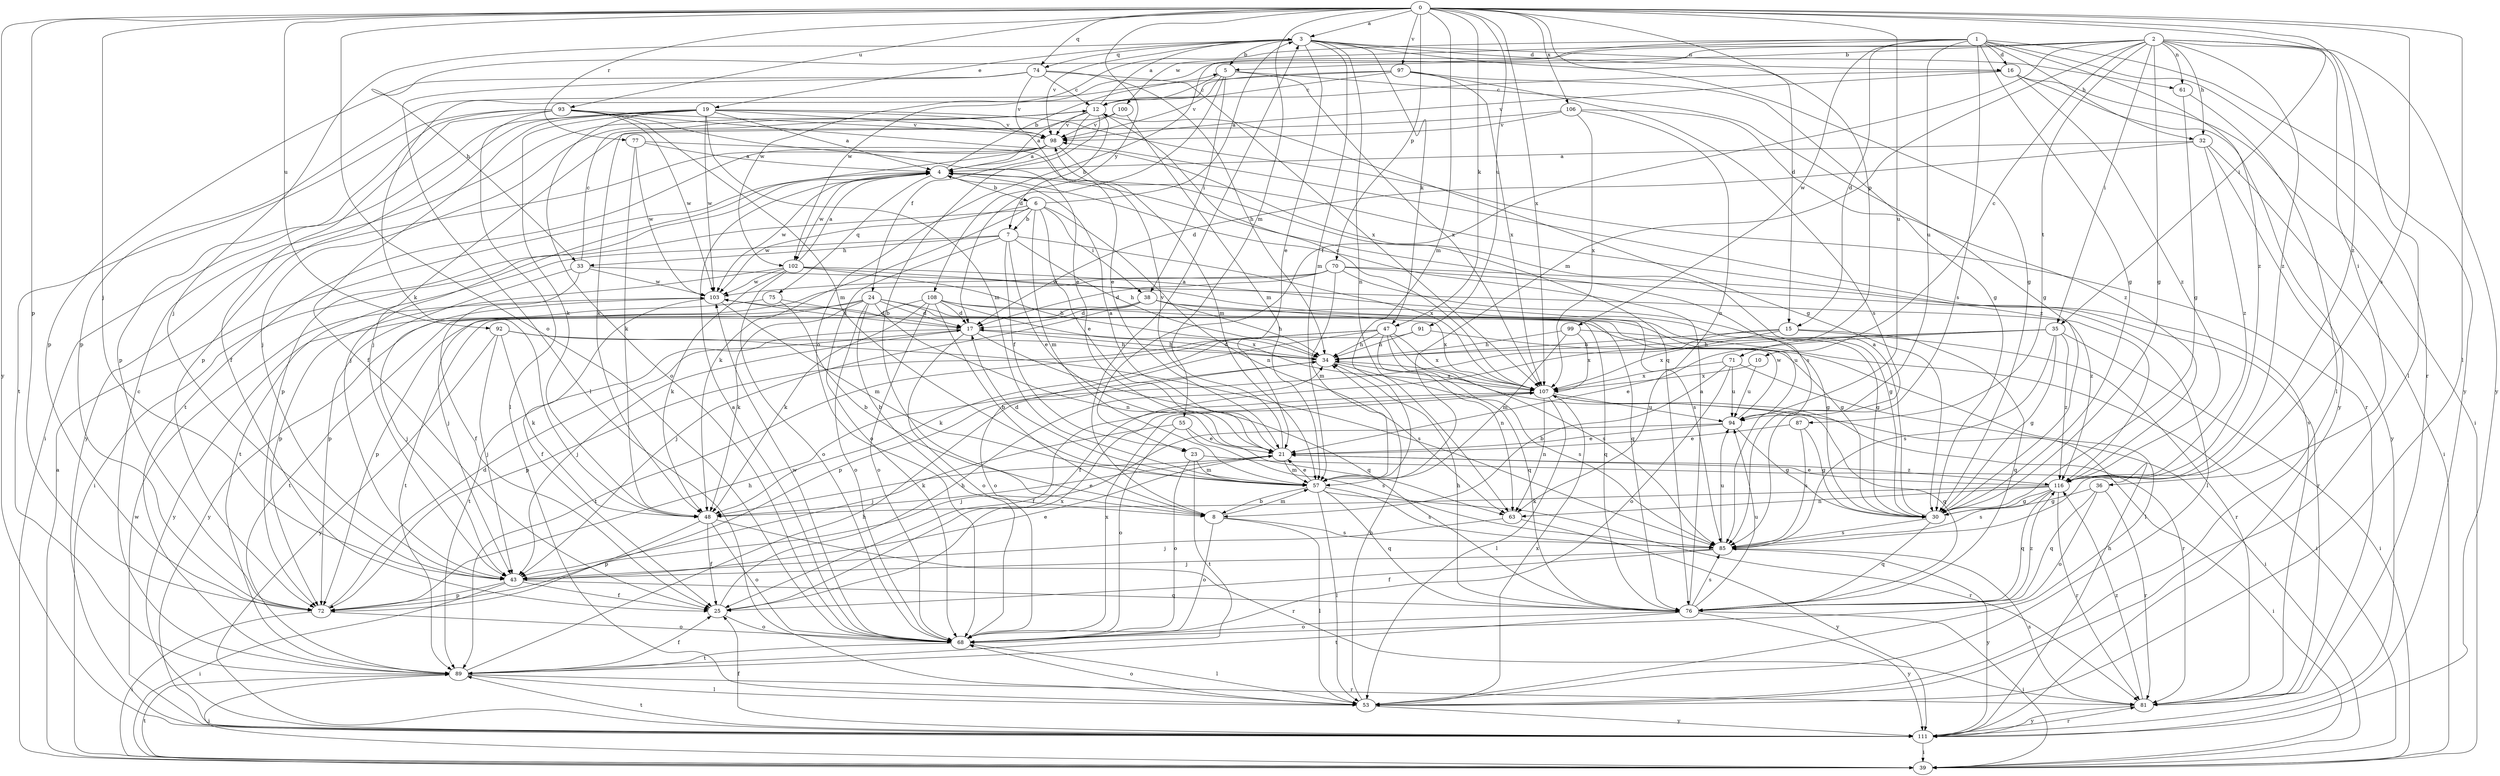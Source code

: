 strict digraph  {
0;
1;
2;
3;
4;
5;
6;
7;
8;
10;
12;
15;
16;
17;
19;
21;
23;
24;
25;
30;
32;
33;
34;
35;
36;
38;
39;
43;
47;
48;
53;
55;
57;
61;
63;
68;
70;
71;
72;
74;
75;
76;
77;
81;
85;
87;
89;
91;
92;
93;
94;
97;
98;
99;
100;
102;
103;
106;
107;
108;
111;
116;
0 -> 3  [label=a];
0 -> 15  [label=d];
0 -> 35  [label=i];
0 -> 43  [label=j];
0 -> 47  [label=k];
0 -> 53  [label=l];
0 -> 55  [label=m];
0 -> 57  [label=m];
0 -> 68  [label=o];
0 -> 70  [label=p];
0 -> 71  [label=p];
0 -> 72  [label=p];
0 -> 74  [label=q];
0 -> 77  [label=r];
0 -> 85  [label=s];
0 -> 91  [label=u];
0 -> 92  [label=u];
0 -> 93  [label=u];
0 -> 94  [label=u];
0 -> 97  [label=v];
0 -> 106  [label=x];
0 -> 107  [label=x];
0 -> 108  [label=y];
0 -> 111  [label=y];
0 -> 116  [label=z];
1 -> 15  [label=d];
1 -> 16  [label=d];
1 -> 30  [label=g];
1 -> 32  [label=h];
1 -> 68  [label=o];
1 -> 81  [label=r];
1 -> 85  [label=s];
1 -> 94  [label=u];
1 -> 99  [label=w];
1 -> 100  [label=w];
1 -> 102  [label=w];
1 -> 111  [label=y];
1 -> 116  [label=z];
2 -> 5  [label=b];
2 -> 10  [label=c];
2 -> 23  [label=f];
2 -> 30  [label=g];
2 -> 32  [label=h];
2 -> 33  [label=h];
2 -> 35  [label=i];
2 -> 36  [label=i];
2 -> 53  [label=l];
2 -> 57  [label=m];
2 -> 61  [label=n];
2 -> 87  [label=t];
2 -> 102  [label=w];
2 -> 111  [label=y];
2 -> 116  [label=z];
3 -> 5  [label=b];
3 -> 16  [label=d];
3 -> 19  [label=e];
3 -> 21  [label=e];
3 -> 30  [label=g];
3 -> 43  [label=j];
3 -> 47  [label=k];
3 -> 57  [label=m];
3 -> 61  [label=n];
3 -> 63  [label=n];
3 -> 74  [label=q];
3 -> 98  [label=v];
4 -> 5  [label=b];
4 -> 6  [label=b];
4 -> 72  [label=p];
4 -> 75  [label=q];
4 -> 85  [label=s];
4 -> 102  [label=w];
4 -> 103  [label=w];
5 -> 12  [label=c];
5 -> 17  [label=d];
5 -> 30  [label=g];
5 -> 38  [label=i];
5 -> 98  [label=v];
5 -> 107  [label=x];
6 -> 3  [label=a];
6 -> 7  [label=b];
6 -> 21  [label=e];
6 -> 38  [label=i];
6 -> 39  [label=i];
6 -> 48  [label=k];
6 -> 57  [label=m];
6 -> 63  [label=n];
6 -> 103  [label=w];
7 -> 21  [label=e];
7 -> 23  [label=f];
7 -> 33  [label=h];
7 -> 34  [label=h];
7 -> 68  [label=o];
7 -> 89  [label=t];
7 -> 107  [label=x];
8 -> 3  [label=a];
8 -> 53  [label=l];
8 -> 57  [label=m];
8 -> 68  [label=o];
8 -> 85  [label=s];
10 -> 94  [label=u];
10 -> 107  [label=x];
12 -> 3  [label=a];
12 -> 4  [label=a];
12 -> 7  [label=b];
12 -> 8  [label=b];
12 -> 24  [label=f];
12 -> 30  [label=g];
12 -> 43  [label=j];
12 -> 98  [label=v];
15 -> 34  [label=h];
15 -> 72  [label=p];
15 -> 76  [label=q];
15 -> 81  [label=r];
15 -> 107  [label=x];
16 -> 12  [label=c];
16 -> 39  [label=i];
16 -> 98  [label=v];
16 -> 111  [label=y];
16 -> 116  [label=z];
17 -> 34  [label=h];
17 -> 43  [label=j];
17 -> 68  [label=o];
17 -> 76  [label=q];
17 -> 89  [label=t];
19 -> 4  [label=a];
19 -> 21  [label=e];
19 -> 25  [label=f];
19 -> 39  [label=i];
19 -> 48  [label=k];
19 -> 57  [label=m];
19 -> 68  [label=o];
19 -> 72  [label=p];
19 -> 81  [label=r];
19 -> 98  [label=v];
19 -> 103  [label=w];
21 -> 4  [label=a];
21 -> 48  [label=k];
21 -> 57  [label=m];
21 -> 98  [label=v];
21 -> 116  [label=z];
23 -> 39  [label=i];
23 -> 57  [label=m];
23 -> 68  [label=o];
23 -> 89  [label=t];
24 -> 8  [label=b];
24 -> 17  [label=d];
24 -> 30  [label=g];
24 -> 48  [label=k];
24 -> 63  [label=n];
24 -> 68  [label=o];
24 -> 76  [label=q];
24 -> 89  [label=t];
24 -> 111  [label=y];
25 -> 34  [label=h];
25 -> 68  [label=o];
25 -> 107  [label=x];
30 -> 4  [label=a];
30 -> 76  [label=q];
30 -> 85  [label=s];
32 -> 4  [label=a];
32 -> 17  [label=d];
32 -> 39  [label=i];
32 -> 111  [label=y];
32 -> 116  [label=z];
33 -> 12  [label=c];
33 -> 25  [label=f];
33 -> 72  [label=p];
33 -> 103  [label=w];
33 -> 116  [label=z];
34 -> 17  [label=d];
34 -> 85  [label=s];
34 -> 107  [label=x];
35 -> 21  [label=e];
35 -> 25  [label=f];
35 -> 30  [label=g];
35 -> 34  [label=h];
35 -> 39  [label=i];
35 -> 85  [label=s];
35 -> 116  [label=z];
36 -> 30  [label=g];
36 -> 68  [label=o];
36 -> 76  [label=q];
36 -> 81  [label=r];
38 -> 17  [label=d];
38 -> 30  [label=g];
38 -> 34  [label=h];
38 -> 43  [label=j];
38 -> 89  [label=t];
38 -> 107  [label=x];
39 -> 4  [label=a];
39 -> 89  [label=t];
43 -> 21  [label=e];
43 -> 25  [label=f];
43 -> 39  [label=i];
43 -> 72  [label=p];
43 -> 76  [label=q];
47 -> 34  [label=h];
47 -> 63  [label=n];
47 -> 68  [label=o];
47 -> 72  [label=p];
47 -> 76  [label=q];
47 -> 85  [label=s];
47 -> 89  [label=t];
47 -> 107  [label=x];
48 -> 21  [label=e];
48 -> 25  [label=f];
48 -> 68  [label=o];
48 -> 72  [label=p];
48 -> 81  [label=r];
53 -> 34  [label=h];
53 -> 68  [label=o];
53 -> 107  [label=x];
53 -> 111  [label=y];
55 -> 21  [label=e];
55 -> 43  [label=j];
55 -> 68  [label=o];
55 -> 85  [label=s];
57 -> 8  [label=b];
57 -> 17  [label=d];
57 -> 21  [label=e];
57 -> 53  [label=l];
57 -> 76  [label=q];
57 -> 81  [label=r];
57 -> 85  [label=s];
61 -> 30  [label=g];
61 -> 53  [label=l];
63 -> 43  [label=j];
63 -> 111  [label=y];
68 -> 4  [label=a];
68 -> 53  [label=l];
68 -> 89  [label=t];
68 -> 103  [label=w];
68 -> 107  [label=x];
70 -> 17  [label=d];
70 -> 30  [label=g];
70 -> 43  [label=j];
70 -> 53  [label=l];
70 -> 57  [label=m];
70 -> 81  [label=r];
70 -> 103  [label=w];
71 -> 8  [label=b];
71 -> 39  [label=i];
71 -> 68  [label=o];
71 -> 94  [label=u];
71 -> 107  [label=x];
72 -> 17  [label=d];
72 -> 34  [label=h];
72 -> 39  [label=i];
72 -> 68  [label=o];
74 -> 12  [label=c];
74 -> 34  [label=h];
74 -> 53  [label=l];
74 -> 72  [label=p];
74 -> 98  [label=v];
74 -> 107  [label=x];
75 -> 8  [label=b];
75 -> 17  [label=d];
75 -> 111  [label=y];
76 -> 4  [label=a];
76 -> 34  [label=h];
76 -> 39  [label=i];
76 -> 68  [label=o];
76 -> 85  [label=s];
76 -> 89  [label=t];
76 -> 94  [label=u];
76 -> 111  [label=y];
76 -> 116  [label=z];
77 -> 4  [label=a];
77 -> 48  [label=k];
77 -> 103  [label=w];
77 -> 116  [label=z];
81 -> 85  [label=s];
81 -> 98  [label=v];
81 -> 111  [label=y];
81 -> 116  [label=z];
85 -> 25  [label=f];
85 -> 43  [label=j];
85 -> 94  [label=u];
85 -> 111  [label=y];
87 -> 21  [label=e];
87 -> 30  [label=g];
87 -> 85  [label=s];
89 -> 12  [label=c];
89 -> 25  [label=f];
89 -> 34  [label=h];
89 -> 39  [label=i];
89 -> 53  [label=l];
89 -> 81  [label=r];
91 -> 34  [label=h];
91 -> 48  [label=k];
91 -> 53  [label=l];
92 -> 34  [label=h];
92 -> 43  [label=j];
92 -> 48  [label=k];
92 -> 85  [label=s];
92 -> 111  [label=y];
93 -> 21  [label=e];
93 -> 25  [label=f];
93 -> 53  [label=l];
93 -> 57  [label=m];
93 -> 72  [label=p];
93 -> 76  [label=q];
93 -> 89  [label=t];
93 -> 98  [label=v];
93 -> 103  [label=w];
94 -> 21  [label=e];
94 -> 30  [label=g];
94 -> 43  [label=j];
94 -> 103  [label=w];
97 -> 12  [label=c];
97 -> 30  [label=g];
97 -> 48  [label=k];
97 -> 72  [label=p];
97 -> 85  [label=s];
97 -> 107  [label=x];
98 -> 4  [label=a];
98 -> 43  [label=j];
98 -> 57  [label=m];
98 -> 89  [label=t];
98 -> 111  [label=y];
99 -> 34  [label=h];
99 -> 39  [label=i];
99 -> 57  [label=m];
99 -> 107  [label=x];
100 -> 48  [label=k];
100 -> 57  [label=m];
100 -> 98  [label=v];
102 -> 4  [label=a];
102 -> 34  [label=h];
102 -> 48  [label=k];
102 -> 68  [label=o];
102 -> 72  [label=p];
102 -> 76  [label=q];
102 -> 85  [label=s];
102 -> 103  [label=w];
103 -> 17  [label=d];
103 -> 25  [label=f];
103 -> 43  [label=j];
103 -> 57  [label=m];
106 -> 43  [label=j];
106 -> 63  [label=n];
106 -> 98  [label=v];
106 -> 107  [label=x];
106 -> 116  [label=z];
107 -> 12  [label=c];
107 -> 25  [label=f];
107 -> 53  [label=l];
107 -> 63  [label=n];
107 -> 76  [label=q];
107 -> 81  [label=r];
107 -> 94  [label=u];
108 -> 8  [label=b];
108 -> 17  [label=d];
108 -> 30  [label=g];
108 -> 48  [label=k];
108 -> 68  [label=o];
108 -> 72  [label=p];
108 -> 94  [label=u];
108 -> 107  [label=x];
111 -> 25  [label=f];
111 -> 34  [label=h];
111 -> 39  [label=i];
111 -> 81  [label=r];
111 -> 89  [label=t];
111 -> 103  [label=w];
116 -> 21  [label=e];
116 -> 30  [label=g];
116 -> 48  [label=k];
116 -> 63  [label=n];
116 -> 76  [label=q];
116 -> 81  [label=r];
116 -> 85  [label=s];
}
